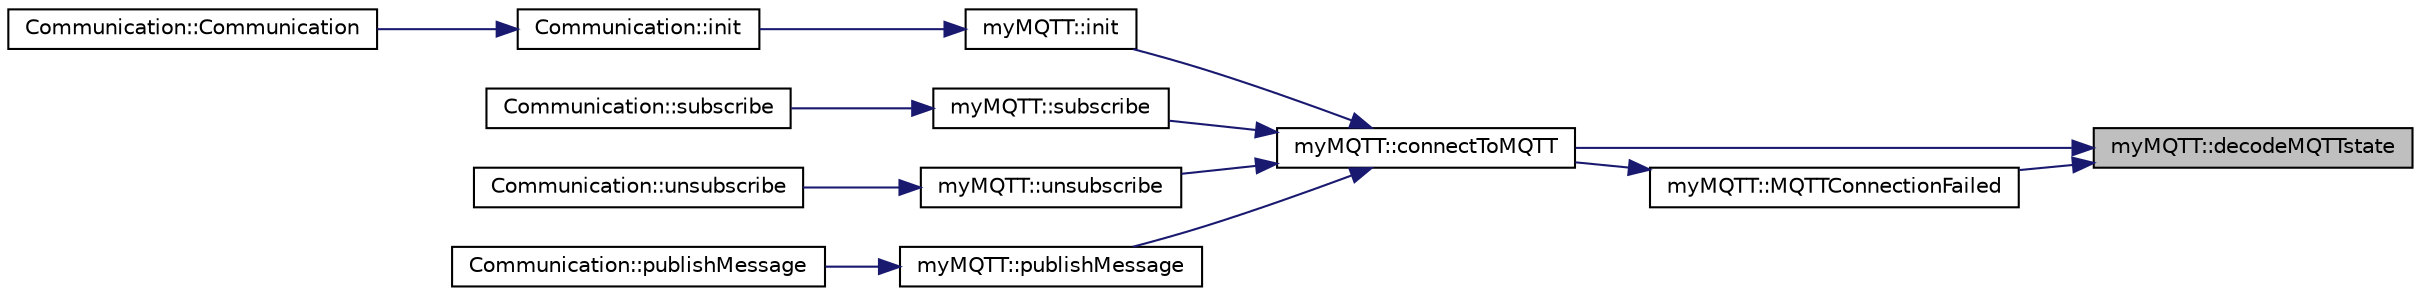 digraph "myMQTT::decodeMQTTstate"
{
 // LATEX_PDF_SIZE
  edge [fontname="Helvetica",fontsize="10",labelfontname="Helvetica",labelfontsize="10"];
  node [fontname="Helvetica",fontsize="10",shape=record];
  rankdir="RL";
  Node16 [label="myMQTT::decodeMQTTstate",height=0.2,width=0.4,color="black", fillcolor="grey75", style="filled", fontcolor="black",tooltip="Decodes the Error Values from MQTT state() and returns a description."];
  Node16 -> Node17 [dir="back",color="midnightblue",fontsize="10",style="solid",fontname="Helvetica"];
  Node17 [label="myMQTT::connectToMQTT",height=0.2,width=0.4,color="black", fillcolor="white", style="filled",URL="$classmy_m_q_t_t.html#a6d495c08a06513954b95d961f0595959",tooltip="Connects to the MQTT-server."];
  Node17 -> Node18 [dir="back",color="midnightblue",fontsize="10",style="solid",fontname="Helvetica"];
  Node18 [label="myMQTT::init",height=0.2,width=0.4,color="black", fillcolor="white", style="filled",URL="$classmy_m_q_t_t.html#a5f19e4308e3dc2d748291d3ca1cd9228",tooltip=" "];
  Node18 -> Node19 [dir="back",color="midnightblue",fontsize="10",style="solid",fontname="Helvetica"];
  Node19 [label="Communication::init",height=0.2,width=0.4,color="black", fillcolor="white", style="filled",URL="$class_communication.html#aa526fb8aa735ea4457dc56d1f0a4fe00",tooltip="Initializes the Hard- and Software for WLAN and MQTT-Connection."];
  Node19 -> Node20 [dir="back",color="midnightblue",fontsize="10",style="solid",fontname="Helvetica"];
  Node20 [label="Communication::Communication",height=0.2,width=0.4,color="black", fillcolor="white", style="filled",URL="$class_communication.html#ab88eb4c3af7925175dc96a1781da7437",tooltip="Construct a new Communication object."];
  Node17 -> Node21 [dir="back",color="midnightblue",fontsize="10",style="solid",fontname="Helvetica"];
  Node21 [label="myMQTT::subscribe",height=0.2,width=0.4,color="black", fillcolor="white", style="filled",URL="$classmy_m_q_t_t.html#a55566e23e8705bf3390b6f8209cbd9a1",tooltip="subsribes to MQTT topic on Server"];
  Node21 -> Node22 [dir="back",color="midnightblue",fontsize="10",style="solid",fontname="Helvetica"];
  Node22 [label="Communication::subscribe",height=0.2,width=0.4,color="black", fillcolor="white", style="filled",URL="$class_communication.html#ae7600b9fe0f1249effde2852e8101593",tooltip="subsribes to MQTT topic on Server"];
  Node17 -> Node23 [dir="back",color="midnightblue",fontsize="10",style="solid",fontname="Helvetica"];
  Node23 [label="myMQTT::unsubscribe",height=0.2,width=0.4,color="black", fillcolor="white", style="filled",URL="$classmy_m_q_t_t.html#a215cee06699f991dd068e92e302563a5",tooltip="unsubsribes from MQTT topic on Server"];
  Node23 -> Node24 [dir="back",color="midnightblue",fontsize="10",style="solid",fontname="Helvetica"];
  Node24 [label="Communication::unsubscribe",height=0.2,width=0.4,color="black", fillcolor="white", style="filled",URL="$class_communication.html#a6be65dea68cf039e41df2986386dac61",tooltip="unsubsribes from MQTT topic on Server"];
  Node17 -> Node25 [dir="back",color="midnightblue",fontsize="10",style="solid",fontname="Helvetica"];
  Node25 [label="myMQTT::publishMessage",height=0.2,width=0.4,color="black", fillcolor="white", style="filled",URL="$classmy_m_q_t_t.html#ae15c915d8f868cc4cf5505c20f3d9816",tooltip="handles outgoing MQTT messages to Server"];
  Node25 -> Node26 [dir="back",color="midnightblue",fontsize="10",style="solid",fontname="Helvetica"];
  Node26 [label="Communication::publishMessage",height=0.2,width=0.4,color="black", fillcolor="white", style="filled",URL="$class_communication.html#aa59e118e1ed15e911ae2534274ab2e58",tooltip="handles outgoing MQTT messages to Server"];
  Node16 -> Node27 [dir="back",color="midnightblue",fontsize="10",style="solid",fontname="Helvetica"];
  Node27 [label="myMQTT::MQTTConnectionFailed",height=0.2,width=0.4,color="black", fillcolor="white", style="filled",URL="$classmy_m_q_t_t.html#a260a10a835dc83e7268bc901c5a45a00",tooltip="Writes Error-Message about MQTT connection."];
  Node27 -> Node17 [dir="back",color="midnightblue",fontsize="10",style="solid",fontname="Helvetica"];
}
